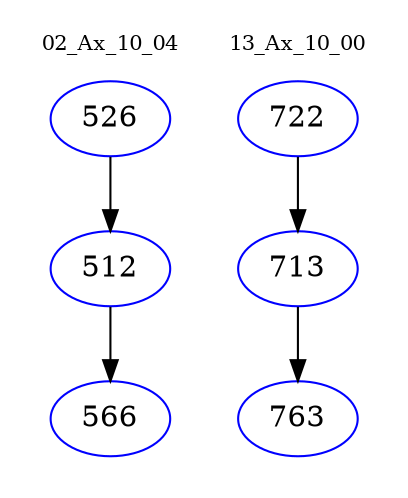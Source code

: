 digraph{
subgraph cluster_0 {
color = white
label = "02_Ax_10_04";
fontsize=10;
T0_526 [label="526", color="blue"]
T0_526 -> T0_512 [color="black"]
T0_512 [label="512", color="blue"]
T0_512 -> T0_566 [color="black"]
T0_566 [label="566", color="blue"]
}
subgraph cluster_1 {
color = white
label = "13_Ax_10_00";
fontsize=10;
T1_722 [label="722", color="blue"]
T1_722 -> T1_713 [color="black"]
T1_713 [label="713", color="blue"]
T1_713 -> T1_763 [color="black"]
T1_763 [label="763", color="blue"]
}
}
